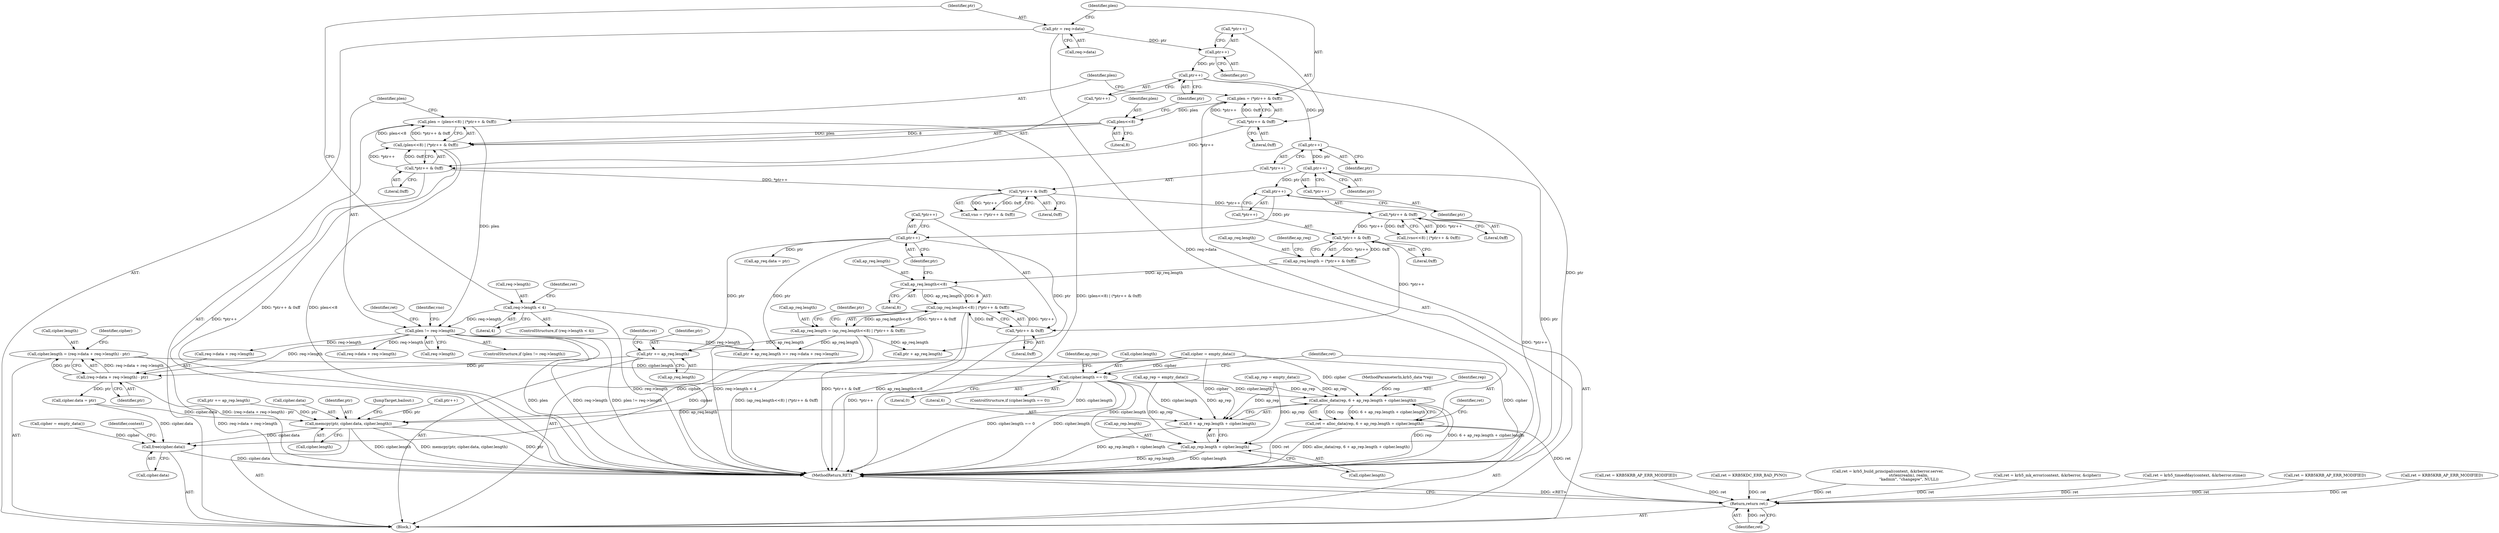digraph "0_krb5_cf1a0c411b2668c57c41e9c4efd15ba17b6b322c@integer" {
"1000462" [label="(Call,cipher.length = (req->data + req->length) - ptr)"];
"1000466" [label="(Call,(req->data + req->length) - ptr)"];
"1000239" [label="(Call,plen != req->length)"];
"1000227" [label="(Call,plen = (plen<<8) | (*ptr++ & 0xff))"];
"1000229" [label="(Call,(plen<<8) | (*ptr++ & 0xff))"];
"1000230" [label="(Call,plen<<8)"];
"1000220" [label="(Call,plen = (*ptr++ & 0xff))"];
"1000222" [label="(Call,*ptr++ & 0xff)"];
"1000233" [label="(Call,*ptr++ & 0xff)"];
"1000197" [label="(Call,req->length < 4)"];
"1000353" [label="(Call,ptr += ap_req.length)"];
"1000306" [label="(Call,ap_req.length = (ap_req.length<<8) | (*ptr++ & 0xff))"];
"1000310" [label="(Call,(ap_req.length<<8) | (*ptr++ & 0xff))"];
"1000311" [label="(Call,ap_req.length<<8)"];
"1000297" [label="(Call,ap_req.length = (*ptr++ & 0xff))"];
"1000301" [label="(Call,*ptr++ & 0xff)"];
"1000270" [label="(Call,*ptr++ & 0xff)"];
"1000259" [label="(Call,*ptr++ & 0xff)"];
"1000316" [label="(Call,*ptr++ & 0xff)"];
"1000318" [label="(Call,ptr++)"];
"1000303" [label="(Call,ptr++)"];
"1000272" [label="(Call,ptr++)"];
"1000261" [label="(Call,ptr++)"];
"1000235" [label="(Call,ptr++)"];
"1000224" [label="(Call,ptr++)"];
"1000215" [label="(Call,ptr = req->data)"];
"1001006" [label="(Call,cipher.length == 0)"];
"1001129" [label="(Call,alloc_data(rep, 6 + ap_rep.length + cipher.length))"];
"1001127" [label="(Call,ret = alloc_data(rep, 6 + ap_rep.length + cipher.length))"];
"1001258" [label="(Return,return ret;)"];
"1001131" [label="(Call,6 + ap_rep.length + cipher.length)"];
"1001133" [label="(Call,ap_rep.length + cipher.length)"];
"1001216" [label="(Call,memcpy(ptr, cipher.data, cipher.length))"];
"1001242" [label="(Call,free(cipher.data))"];
"1001259" [label="(Identifier,ret)"];
"1001258" [label="(Return,return ret;)"];
"1000129" [label="(MethodParameterIn,krb5_data *rep)"];
"1000246" [label="(Identifier,ret)"];
"1000336" [label="(Call,ret = KRB5KRB_AP_ERR_MODIFIED)"];
"1000466" [label="(Call,(req->data + req->length) - ptr)"];
"1000216" [label="(Identifier,ptr)"];
"1000298" [label="(Call,ap_req.length)"];
"1000224" [label="(Call,ptr++)"];
"1000201" [label="(Literal,4)"];
"1000263" [label="(Literal,0xff)"];
"1000324" [label="(Identifier,ptr)"];
"1000270" [label="(Call,*ptr++ & 0xff)"];
"1000315" [label="(Literal,8)"];
"1000302" [label="(Call,*ptr++)"];
"1000284" [label="(Call,ret = KRB5KDC_ERR_BAD_PVNO)"];
"1001129" [label="(Call,alloc_data(rep, 6 + ap_rep.length + cipher.length))"];
"1000272" [label="(Call,ptr++)"];
"1000231" [label="(Identifier,plen)"];
"1000225" [label="(Identifier,ptr)"];
"1000257" [label="(Call,vno = (*ptr++ & 0xff))"];
"1000306" [label="(Call,ap_req.length = (ap_req.length<<8) | (*ptr++ & 0xff))"];
"1001010" [label="(Literal,0)"];
"1000322" [label="(Call,ptr + ap_req.length >= req->data + req->length)"];
"1001006" [label="(Call,cipher.length == 0)"];
"1000297" [label="(Call,ap_req.length = (*ptr++ & 0xff))"];
"1001247" [label="(Identifier,context)"];
"1000311" [label="(Call,ap_req.length<<8)"];
"1001137" [label="(Call,cipher.length)"];
"1000317" [label="(Call,*ptr++)"];
"1001191" [label="(Call,ptr++)"];
"1000477" [label="(Identifier,cipher)"];
"1000235" [label="(Call,ptr++)"];
"1001216" [label="(Call,memcpy(ptr, cipher.data, cipher.length))"];
"1000467" [label="(Call,req->data + req->length)"];
"1000312" [label="(Call,ap_req.length)"];
"1000226" [label="(Literal,0xff)"];
"1000301" [label="(Call,*ptr++ & 0xff)"];
"1001131" [label="(Call,6 + ap_rep.length + cipher.length)"];
"1000354" [label="(Identifier,ptr)"];
"1001221" [label="(Call,cipher.length)"];
"1001243" [label="(Call,cipher.data)"];
"1000318" [label="(Call,ptr++)"];
"1000259" [label="(Call,*ptr++ & 0xff)"];
"1000197" [label="(Call,req->length < 4)"];
"1000305" [label="(Literal,0xff)"];
"1001130" [label="(Identifier,rep)"];
"1000353" [label="(Call,ptr += ap_req.length)"];
"1001218" [label="(Call,cipher.data)"];
"1000217" [label="(Call,req->data)"];
"1000274" [label="(Literal,0xff)"];
"1000130" [label="(Block,)"];
"1000232" [label="(Literal,8)"];
"1001082" [label="(Call,ret = krb5_build_principal(context, &krberror.server,\n                                   strlen(realm), realm,\n                                   \"kadmin\", \"changepw\", NULL))"];
"1000271" [label="(Call,*ptr++)"];
"1001224" [label="(JumpTarget,bailout:)"];
"1000310" [label="(Call,(ap_req.length<<8) | (*ptr++ & 0xff))"];
"1000463" [label="(Call,cipher.length)"];
"1000953" [label="(Call,cipher = empty_data())"];
"1000323" [label="(Call,ptr + ap_req.length)"];
"1001211" [label="(Call,ptr += ap_rep.length)"];
"1000320" [label="(Literal,0xff)"];
"1000307" [label="(Call,ap_req.length)"];
"1001141" [label="(Identifier,ret)"];
"1001111" [label="(Call,ret = krb5_mk_error(context, &krberror, &cipher))"];
"1001242" [label="(Call,free(cipher.data))"];
"1000266" [label="(Call,(vno<<8) | (*ptr++ & 0xff))"];
"1000328" [label="(Call,req->data + req->length)"];
"1001133" [label="(Call,ap_rep.length + cipher.length)"];
"1000273" [label="(Identifier,ptr)"];
"1001127" [label="(Call,ret = alloc_data(rep, 6 + ap_rep.length + cipher.length))"];
"1000240" [label="(Identifier,plen)"];
"1000237" [label="(Literal,0xff)"];
"1000303" [label="(Call,ptr++)"];
"1000260" [label="(Call,*ptr++)"];
"1000141" [label="(Call,cipher = empty_data())"];
"1000215" [label="(Call,ptr = req->data)"];
"1001014" [label="(Identifier,ap_rep)"];
"1000308" [label="(Identifier,ap_req)"];
"1000222" [label="(Call,*ptr++ & 0xff)"];
"1000475" [label="(Call,cipher.data = ptr)"];
"1000355" [label="(Call,ap_req.length)"];
"1000474" [label="(Identifier,ptr)"];
"1000227" [label="(Call,plen = (plen<<8) | (*ptr++ & 0xff))"];
"1001260" [label="(MethodReturn,RET)"];
"1000319" [label="(Identifier,ptr)"];
"1000348" [label="(Call,ap_req.data = ptr)"];
"1000204" [label="(Identifier,ret)"];
"1000239" [label="(Call,plen != req->length)"];
"1000137" [label="(Call,ap_rep = empty_data())"];
"1001134" [label="(Call,ap_rep.length)"];
"1000221" [label="(Identifier,plen)"];
"1000316" [label="(Call,*ptr++ & 0xff)"];
"1001021" [label="(Call,ap_rep = empty_data())"];
"1001039" [label="(Call,ret = krb5_timeofday(context, &krberror.stime))"];
"1000359" [label="(Identifier,ret)"];
"1001217" [label="(Identifier,ptr)"];
"1000245" [label="(Call,ret = KRB5KRB_AP_ERR_MODIFIED)"];
"1001007" [label="(Call,cipher.length)"];
"1001132" [label="(Literal,6)"];
"1000462" [label="(Call,cipher.length = (req->data + req->length) - ptr)"];
"1000203" [label="(Call,ret = KRB5KRB_AP_ERR_MODIFIED)"];
"1000258" [label="(Identifier,vno)"];
"1001005" [label="(ControlStructure,if (cipher.length == 0))"];
"1000230" [label="(Call,plen<<8)"];
"1000262" [label="(Identifier,ptr)"];
"1000241" [label="(Call,req->length)"];
"1000220" [label="(Call,plen = (*ptr++ & 0xff))"];
"1000236" [label="(Identifier,ptr)"];
"1000198" [label="(Call,req->length)"];
"1000233" [label="(Call,*ptr++ & 0xff)"];
"1001128" [label="(Identifier,ret)"];
"1000228" [label="(Identifier,plen)"];
"1000304" [label="(Identifier,ptr)"];
"1000196" [label="(ControlStructure,if (req->length < 4))"];
"1000223" [label="(Call,*ptr++)"];
"1000238" [label="(ControlStructure,if (plen != req->length))"];
"1000261" [label="(Call,ptr++)"];
"1000234" [label="(Call,*ptr++)"];
"1000229" [label="(Call,(plen<<8) | (*ptr++ & 0xff))"];
"1000462" -> "1000130"  [label="AST: "];
"1000462" -> "1000466"  [label="CFG: "];
"1000463" -> "1000462"  [label="AST: "];
"1000466" -> "1000462"  [label="AST: "];
"1000477" -> "1000462"  [label="CFG: "];
"1000462" -> "1001260"  [label="DDG: (req->data + req->length) - ptr"];
"1000466" -> "1000462"  [label="DDG: req->data + req->length"];
"1000466" -> "1000462"  [label="DDG: ptr"];
"1000462" -> "1001006"  [label="DDG: cipher.length"];
"1000466" -> "1000474"  [label="CFG: "];
"1000467" -> "1000466"  [label="AST: "];
"1000474" -> "1000466"  [label="AST: "];
"1000466" -> "1001260"  [label="DDG: req->data + req->length"];
"1000239" -> "1000466"  [label="DDG: req->length"];
"1000353" -> "1000466"  [label="DDG: ptr"];
"1000466" -> "1000475"  [label="DDG: ptr"];
"1000239" -> "1000238"  [label="AST: "];
"1000239" -> "1000241"  [label="CFG: "];
"1000240" -> "1000239"  [label="AST: "];
"1000241" -> "1000239"  [label="AST: "];
"1000246" -> "1000239"  [label="CFG: "];
"1000258" -> "1000239"  [label="CFG: "];
"1000239" -> "1001260"  [label="DDG: plen != req->length"];
"1000239" -> "1001260"  [label="DDG: plen"];
"1000239" -> "1001260"  [label="DDG: req->length"];
"1000227" -> "1000239"  [label="DDG: plen"];
"1000197" -> "1000239"  [label="DDG: req->length"];
"1000239" -> "1000322"  [label="DDG: req->length"];
"1000239" -> "1000328"  [label="DDG: req->length"];
"1000239" -> "1000467"  [label="DDG: req->length"];
"1000227" -> "1000130"  [label="AST: "];
"1000227" -> "1000229"  [label="CFG: "];
"1000228" -> "1000227"  [label="AST: "];
"1000229" -> "1000227"  [label="AST: "];
"1000240" -> "1000227"  [label="CFG: "];
"1000227" -> "1001260"  [label="DDG: (plen<<8) | (*ptr++ & 0xff)"];
"1000229" -> "1000227"  [label="DDG: plen<<8"];
"1000229" -> "1000227"  [label="DDG: *ptr++ & 0xff"];
"1000229" -> "1000233"  [label="CFG: "];
"1000230" -> "1000229"  [label="AST: "];
"1000233" -> "1000229"  [label="AST: "];
"1000229" -> "1001260"  [label="DDG: *ptr++ & 0xff"];
"1000229" -> "1001260"  [label="DDG: plen<<8"];
"1000230" -> "1000229"  [label="DDG: plen"];
"1000230" -> "1000229"  [label="DDG: 8"];
"1000233" -> "1000229"  [label="DDG: *ptr++"];
"1000233" -> "1000229"  [label="DDG: 0xff"];
"1000230" -> "1000232"  [label="CFG: "];
"1000231" -> "1000230"  [label="AST: "];
"1000232" -> "1000230"  [label="AST: "];
"1000236" -> "1000230"  [label="CFG: "];
"1000220" -> "1000230"  [label="DDG: plen"];
"1000220" -> "1000130"  [label="AST: "];
"1000220" -> "1000222"  [label="CFG: "];
"1000221" -> "1000220"  [label="AST: "];
"1000222" -> "1000220"  [label="AST: "];
"1000228" -> "1000220"  [label="CFG: "];
"1000222" -> "1000220"  [label="DDG: *ptr++"];
"1000222" -> "1000220"  [label="DDG: 0xff"];
"1000222" -> "1000226"  [label="CFG: "];
"1000223" -> "1000222"  [label="AST: "];
"1000226" -> "1000222"  [label="AST: "];
"1000222" -> "1000233"  [label="DDG: *ptr++"];
"1000233" -> "1000237"  [label="CFG: "];
"1000234" -> "1000233"  [label="AST: "];
"1000237" -> "1000233"  [label="AST: "];
"1000233" -> "1001260"  [label="DDG: *ptr++"];
"1000233" -> "1000259"  [label="DDG: *ptr++"];
"1000197" -> "1000196"  [label="AST: "];
"1000197" -> "1000201"  [label="CFG: "];
"1000198" -> "1000197"  [label="AST: "];
"1000201" -> "1000197"  [label="AST: "];
"1000204" -> "1000197"  [label="CFG: "];
"1000216" -> "1000197"  [label="CFG: "];
"1000197" -> "1001260"  [label="DDG: req->length < 4"];
"1000197" -> "1001260"  [label="DDG: req->length"];
"1000353" -> "1000130"  [label="AST: "];
"1000353" -> "1000355"  [label="CFG: "];
"1000354" -> "1000353"  [label="AST: "];
"1000355" -> "1000353"  [label="AST: "];
"1000359" -> "1000353"  [label="CFG: "];
"1000353" -> "1001260"  [label="DDG: ap_req.length"];
"1000306" -> "1000353"  [label="DDG: ap_req.length"];
"1000318" -> "1000353"  [label="DDG: ptr"];
"1000306" -> "1000130"  [label="AST: "];
"1000306" -> "1000310"  [label="CFG: "];
"1000307" -> "1000306"  [label="AST: "];
"1000310" -> "1000306"  [label="AST: "];
"1000324" -> "1000306"  [label="CFG: "];
"1000306" -> "1001260"  [label="DDG: (ap_req.length<<8) | (*ptr++ & 0xff)"];
"1000310" -> "1000306"  [label="DDG: ap_req.length<<8"];
"1000310" -> "1000306"  [label="DDG: *ptr++ & 0xff"];
"1000306" -> "1000322"  [label="DDG: ap_req.length"];
"1000306" -> "1000323"  [label="DDG: ap_req.length"];
"1000310" -> "1000316"  [label="CFG: "];
"1000311" -> "1000310"  [label="AST: "];
"1000316" -> "1000310"  [label="AST: "];
"1000310" -> "1001260"  [label="DDG: *ptr++ & 0xff"];
"1000310" -> "1001260"  [label="DDG: ap_req.length<<8"];
"1000311" -> "1000310"  [label="DDG: ap_req.length"];
"1000311" -> "1000310"  [label="DDG: 8"];
"1000316" -> "1000310"  [label="DDG: *ptr++"];
"1000316" -> "1000310"  [label="DDG: 0xff"];
"1000311" -> "1000315"  [label="CFG: "];
"1000312" -> "1000311"  [label="AST: "];
"1000315" -> "1000311"  [label="AST: "];
"1000319" -> "1000311"  [label="CFG: "];
"1000297" -> "1000311"  [label="DDG: ap_req.length"];
"1000297" -> "1000130"  [label="AST: "];
"1000297" -> "1000301"  [label="CFG: "];
"1000298" -> "1000297"  [label="AST: "];
"1000301" -> "1000297"  [label="AST: "];
"1000308" -> "1000297"  [label="CFG: "];
"1000301" -> "1000297"  [label="DDG: *ptr++"];
"1000301" -> "1000297"  [label="DDG: 0xff"];
"1000301" -> "1000305"  [label="CFG: "];
"1000302" -> "1000301"  [label="AST: "];
"1000305" -> "1000301"  [label="AST: "];
"1000270" -> "1000301"  [label="DDG: *ptr++"];
"1000301" -> "1000316"  [label="DDG: *ptr++"];
"1000270" -> "1000266"  [label="AST: "];
"1000270" -> "1000274"  [label="CFG: "];
"1000271" -> "1000270"  [label="AST: "];
"1000274" -> "1000270"  [label="AST: "];
"1000266" -> "1000270"  [label="CFG: "];
"1000270" -> "1001260"  [label="DDG: *ptr++"];
"1000270" -> "1000266"  [label="DDG: *ptr++"];
"1000270" -> "1000266"  [label="DDG: 0xff"];
"1000259" -> "1000270"  [label="DDG: *ptr++"];
"1000259" -> "1000257"  [label="AST: "];
"1000259" -> "1000263"  [label="CFG: "];
"1000260" -> "1000259"  [label="AST: "];
"1000263" -> "1000259"  [label="AST: "];
"1000257" -> "1000259"  [label="CFG: "];
"1000259" -> "1000257"  [label="DDG: *ptr++"];
"1000259" -> "1000257"  [label="DDG: 0xff"];
"1000316" -> "1000320"  [label="CFG: "];
"1000317" -> "1000316"  [label="AST: "];
"1000320" -> "1000316"  [label="AST: "];
"1000316" -> "1001260"  [label="DDG: *ptr++"];
"1000318" -> "1000317"  [label="AST: "];
"1000318" -> "1000319"  [label="CFG: "];
"1000319" -> "1000318"  [label="AST: "];
"1000317" -> "1000318"  [label="CFG: "];
"1000303" -> "1000318"  [label="DDG: ptr"];
"1000318" -> "1000322"  [label="DDG: ptr"];
"1000318" -> "1000323"  [label="DDG: ptr"];
"1000318" -> "1000348"  [label="DDG: ptr"];
"1000303" -> "1000302"  [label="AST: "];
"1000303" -> "1000304"  [label="CFG: "];
"1000304" -> "1000303"  [label="AST: "];
"1000302" -> "1000303"  [label="CFG: "];
"1000272" -> "1000303"  [label="DDG: ptr"];
"1000272" -> "1000271"  [label="AST: "];
"1000272" -> "1000273"  [label="CFG: "];
"1000273" -> "1000272"  [label="AST: "];
"1000271" -> "1000272"  [label="CFG: "];
"1000272" -> "1001260"  [label="DDG: ptr"];
"1000261" -> "1000272"  [label="DDG: ptr"];
"1000261" -> "1000260"  [label="AST: "];
"1000261" -> "1000262"  [label="CFG: "];
"1000262" -> "1000261"  [label="AST: "];
"1000260" -> "1000261"  [label="CFG: "];
"1000235" -> "1000261"  [label="DDG: ptr"];
"1000235" -> "1000234"  [label="AST: "];
"1000235" -> "1000236"  [label="CFG: "];
"1000236" -> "1000235"  [label="AST: "];
"1000234" -> "1000235"  [label="CFG: "];
"1000235" -> "1001260"  [label="DDG: ptr"];
"1000224" -> "1000235"  [label="DDG: ptr"];
"1000224" -> "1000223"  [label="AST: "];
"1000224" -> "1000225"  [label="CFG: "];
"1000225" -> "1000224"  [label="AST: "];
"1000223" -> "1000224"  [label="CFG: "];
"1000215" -> "1000224"  [label="DDG: ptr"];
"1000215" -> "1000130"  [label="AST: "];
"1000215" -> "1000217"  [label="CFG: "];
"1000216" -> "1000215"  [label="AST: "];
"1000217" -> "1000215"  [label="AST: "];
"1000221" -> "1000215"  [label="CFG: "];
"1000215" -> "1001260"  [label="DDG: req->data"];
"1001006" -> "1001005"  [label="AST: "];
"1001006" -> "1001010"  [label="CFG: "];
"1001007" -> "1001006"  [label="AST: "];
"1001010" -> "1001006"  [label="AST: "];
"1001014" -> "1001006"  [label="CFG: "];
"1001128" -> "1001006"  [label="CFG: "];
"1001006" -> "1001260"  [label="DDG: cipher.length"];
"1001006" -> "1001260"  [label="DDG: cipher.length == 0"];
"1000953" -> "1001006"  [label="DDG: cipher"];
"1001006" -> "1001129"  [label="DDG: cipher.length"];
"1001006" -> "1001131"  [label="DDG: cipher.length"];
"1001006" -> "1001133"  [label="DDG: cipher.length"];
"1001006" -> "1001216"  [label="DDG: cipher.length"];
"1001129" -> "1001127"  [label="AST: "];
"1001129" -> "1001131"  [label="CFG: "];
"1001130" -> "1001129"  [label="AST: "];
"1001131" -> "1001129"  [label="AST: "];
"1001127" -> "1001129"  [label="CFG: "];
"1001129" -> "1001260"  [label="DDG: rep"];
"1001129" -> "1001260"  [label="DDG: 6 + ap_rep.length + cipher.length"];
"1001129" -> "1001127"  [label="DDG: rep"];
"1001129" -> "1001127"  [label="DDG: 6 + ap_rep.length + cipher.length"];
"1000129" -> "1001129"  [label="DDG: rep"];
"1000137" -> "1001129"  [label="DDG: ap_rep"];
"1001021" -> "1001129"  [label="DDG: ap_rep"];
"1000953" -> "1001129"  [label="DDG: cipher"];
"1001127" -> "1000130"  [label="AST: "];
"1001128" -> "1001127"  [label="AST: "];
"1001141" -> "1001127"  [label="CFG: "];
"1001127" -> "1001260"  [label="DDG: alloc_data(rep, 6 + ap_rep.length + cipher.length)"];
"1001127" -> "1001260"  [label="DDG: ret"];
"1001127" -> "1001258"  [label="DDG: ret"];
"1001258" -> "1000130"  [label="AST: "];
"1001258" -> "1001259"  [label="CFG: "];
"1001259" -> "1001258"  [label="AST: "];
"1001260" -> "1001258"  [label="CFG: "];
"1001258" -> "1001260"  [label="DDG: <RET>"];
"1001259" -> "1001258"  [label="DDG: ret"];
"1000245" -> "1001258"  [label="DDG: ret"];
"1000336" -> "1001258"  [label="DDG: ret"];
"1001082" -> "1001258"  [label="DDG: ret"];
"1000284" -> "1001258"  [label="DDG: ret"];
"1001039" -> "1001258"  [label="DDG: ret"];
"1001111" -> "1001258"  [label="DDG: ret"];
"1000203" -> "1001258"  [label="DDG: ret"];
"1001131" -> "1001133"  [label="CFG: "];
"1001132" -> "1001131"  [label="AST: "];
"1001133" -> "1001131"  [label="AST: "];
"1001131" -> "1001260"  [label="DDG: ap_rep.length + cipher.length"];
"1000137" -> "1001131"  [label="DDG: ap_rep"];
"1001021" -> "1001131"  [label="DDG: ap_rep"];
"1000953" -> "1001131"  [label="DDG: cipher"];
"1001133" -> "1001137"  [label="CFG: "];
"1001134" -> "1001133"  [label="AST: "];
"1001137" -> "1001133"  [label="AST: "];
"1001133" -> "1001260"  [label="DDG: ap_rep.length"];
"1001133" -> "1001260"  [label="DDG: cipher.length"];
"1000137" -> "1001133"  [label="DDG: ap_rep"];
"1001021" -> "1001133"  [label="DDG: ap_rep"];
"1000953" -> "1001133"  [label="DDG: cipher"];
"1001216" -> "1000130"  [label="AST: "];
"1001216" -> "1001221"  [label="CFG: "];
"1001217" -> "1001216"  [label="AST: "];
"1001218" -> "1001216"  [label="AST: "];
"1001221" -> "1001216"  [label="AST: "];
"1001224" -> "1001216"  [label="CFG: "];
"1001216" -> "1001260"  [label="DDG: cipher.length"];
"1001216" -> "1001260"  [label="DDG: memcpy(ptr, cipher.data, cipher.length)"];
"1001216" -> "1001260"  [label="DDG: ptr"];
"1001191" -> "1001216"  [label="DDG: ptr"];
"1001211" -> "1001216"  [label="DDG: ptr"];
"1000475" -> "1001216"  [label="DDG: cipher.data"];
"1000953" -> "1001216"  [label="DDG: cipher"];
"1001216" -> "1001242"  [label="DDG: cipher.data"];
"1001242" -> "1000130"  [label="AST: "];
"1001242" -> "1001243"  [label="CFG: "];
"1001243" -> "1001242"  [label="AST: "];
"1001247" -> "1001242"  [label="CFG: "];
"1001242" -> "1001260"  [label="DDG: cipher.data"];
"1000141" -> "1001242"  [label="DDG: cipher"];
"1000475" -> "1001242"  [label="DDG: cipher.data"];
"1000953" -> "1001242"  [label="DDG: cipher"];
}
